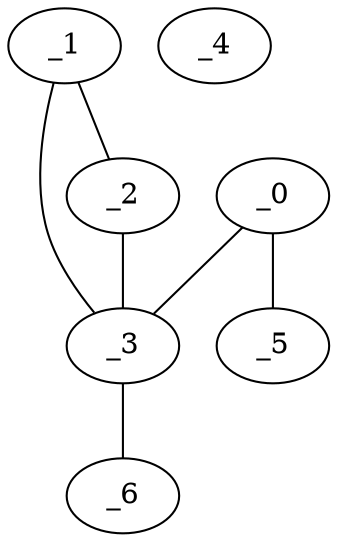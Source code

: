 graph EP1_0139 {
	_0	 [x="2.24",
		y="2.75"];
	_3	 [x="0.73",
		y="2.73"];
	_0 -- _3;
	_5	 [x="1.79795",
		y="1.12163"];
	_0 -- _5;
	_1	 [x="2.21478",
		y="0.730831"];
	_2	 [x="1.10013",
		y="0.880167"];
	_1 -- _2;
	_1 -- _3;
	_2 -- _3;
	_6	 [x="2.39509",
		y="1.51599"];
	_3 -- _6;
	_4	 [x="1.49351",
		y="1.25174"];
}
